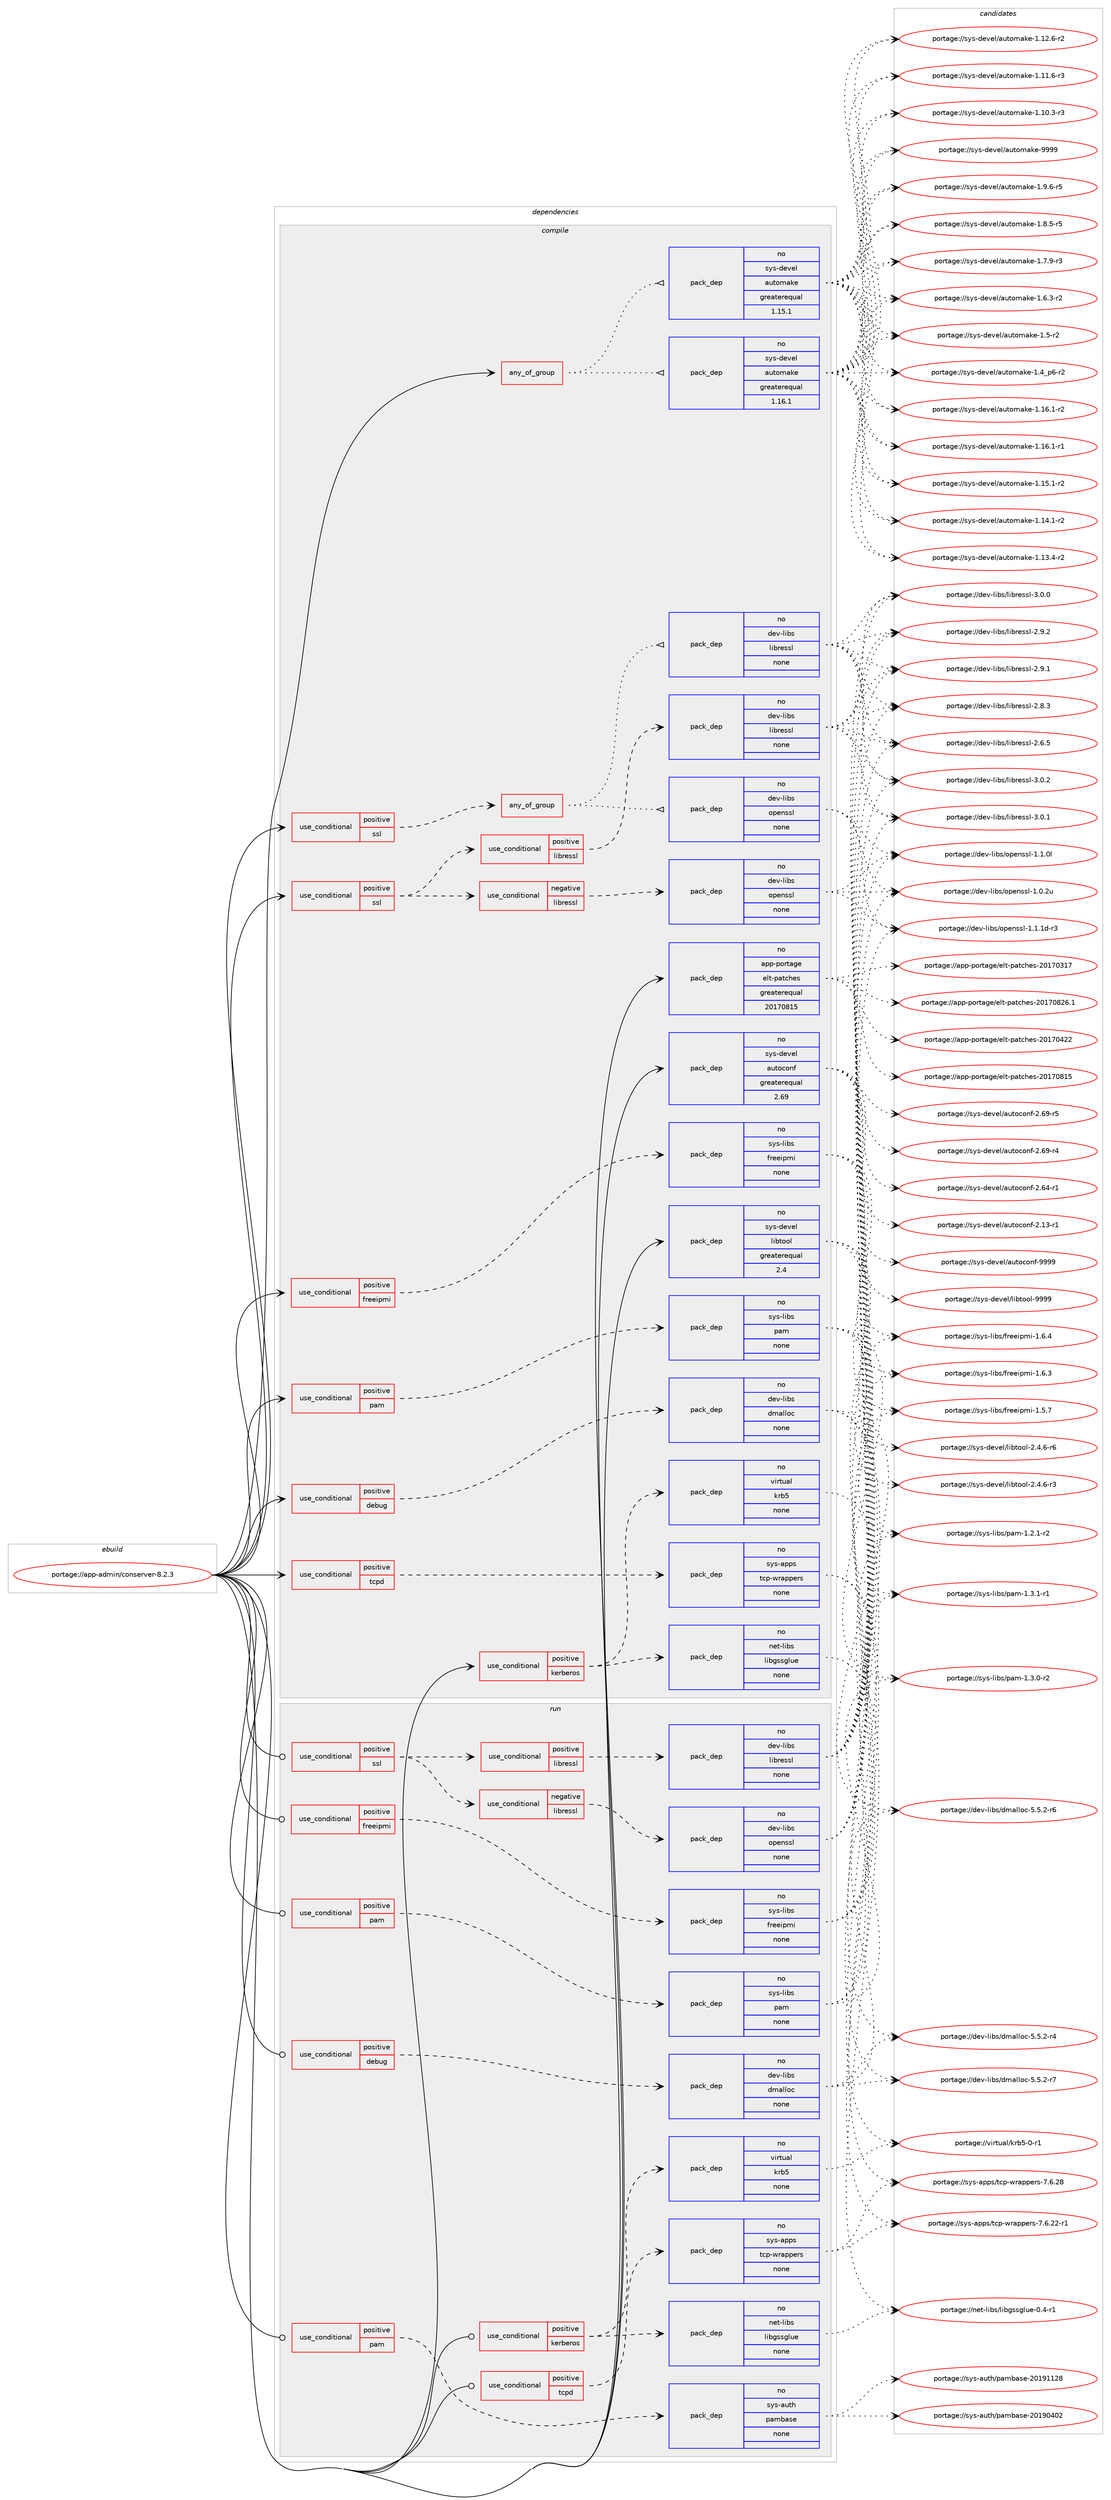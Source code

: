 digraph prolog {

# *************
# Graph options
# *************

newrank=true;
concentrate=true;
compound=true;
graph [rankdir=LR,fontname=Helvetica,fontsize=10,ranksep=1.5];#, ranksep=2.5, nodesep=0.2];
edge  [arrowhead=vee];
node  [fontname=Helvetica,fontsize=10];

# **********
# The ebuild
# **********

subgraph cluster_leftcol {
color=gray;
label=<<i>ebuild</i>>;
id [label="portage://app-admin/conserver-8.2.3", color=red, width=4, href="../app-admin/conserver-8.2.3.svg"];
}

# ****************
# The dependencies
# ****************

subgraph cluster_midcol {
color=gray;
label=<<i>dependencies</i>>;
subgraph cluster_compile {
fillcolor="#eeeeee";
style=filled;
label=<<i>compile</i>>;
subgraph any8467 {
dependency657341 [label=<<TABLE BORDER="0" CELLBORDER="1" CELLSPACING="0" CELLPADDING="4"><TR><TD CELLPADDING="10">any_of_group</TD></TR></TABLE>>, shape=none, color=red];subgraph pack493136 {
dependency657342 [label=<<TABLE BORDER="0" CELLBORDER="1" CELLSPACING="0" CELLPADDING="4" WIDTH="220"><TR><TD ROWSPAN="6" CELLPADDING="30">pack_dep</TD></TR><TR><TD WIDTH="110">no</TD></TR><TR><TD>sys-devel</TD></TR><TR><TD>automake</TD></TR><TR><TD>greaterequal</TD></TR><TR><TD>1.16.1</TD></TR></TABLE>>, shape=none, color=blue];
}
dependency657341:e -> dependency657342:w [weight=20,style="dotted",arrowhead="oinv"];
subgraph pack493137 {
dependency657343 [label=<<TABLE BORDER="0" CELLBORDER="1" CELLSPACING="0" CELLPADDING="4" WIDTH="220"><TR><TD ROWSPAN="6" CELLPADDING="30">pack_dep</TD></TR><TR><TD WIDTH="110">no</TD></TR><TR><TD>sys-devel</TD></TR><TR><TD>automake</TD></TR><TR><TD>greaterequal</TD></TR><TR><TD>1.15.1</TD></TR></TABLE>>, shape=none, color=blue];
}
dependency657341:e -> dependency657343:w [weight=20,style="dotted",arrowhead="oinv"];
}
id:e -> dependency657341:w [weight=20,style="solid",arrowhead="vee"];
subgraph cond155442 {
dependency657344 [label=<<TABLE BORDER="0" CELLBORDER="1" CELLSPACING="0" CELLPADDING="4"><TR><TD ROWSPAN="3" CELLPADDING="10">use_conditional</TD></TR><TR><TD>positive</TD></TR><TR><TD>debug</TD></TR></TABLE>>, shape=none, color=red];
subgraph pack493138 {
dependency657345 [label=<<TABLE BORDER="0" CELLBORDER="1" CELLSPACING="0" CELLPADDING="4" WIDTH="220"><TR><TD ROWSPAN="6" CELLPADDING="30">pack_dep</TD></TR><TR><TD WIDTH="110">no</TD></TR><TR><TD>dev-libs</TD></TR><TR><TD>dmalloc</TD></TR><TR><TD>none</TD></TR><TR><TD></TD></TR></TABLE>>, shape=none, color=blue];
}
dependency657344:e -> dependency657345:w [weight=20,style="dashed",arrowhead="vee"];
}
id:e -> dependency657344:w [weight=20,style="solid",arrowhead="vee"];
subgraph cond155443 {
dependency657346 [label=<<TABLE BORDER="0" CELLBORDER="1" CELLSPACING="0" CELLPADDING="4"><TR><TD ROWSPAN="3" CELLPADDING="10">use_conditional</TD></TR><TR><TD>positive</TD></TR><TR><TD>freeipmi</TD></TR></TABLE>>, shape=none, color=red];
subgraph pack493139 {
dependency657347 [label=<<TABLE BORDER="0" CELLBORDER="1" CELLSPACING="0" CELLPADDING="4" WIDTH="220"><TR><TD ROWSPAN="6" CELLPADDING="30">pack_dep</TD></TR><TR><TD WIDTH="110">no</TD></TR><TR><TD>sys-libs</TD></TR><TR><TD>freeipmi</TD></TR><TR><TD>none</TD></TR><TR><TD></TD></TR></TABLE>>, shape=none, color=blue];
}
dependency657346:e -> dependency657347:w [weight=20,style="dashed",arrowhead="vee"];
}
id:e -> dependency657346:w [weight=20,style="solid",arrowhead="vee"];
subgraph cond155444 {
dependency657348 [label=<<TABLE BORDER="0" CELLBORDER="1" CELLSPACING="0" CELLPADDING="4"><TR><TD ROWSPAN="3" CELLPADDING="10">use_conditional</TD></TR><TR><TD>positive</TD></TR><TR><TD>kerberos</TD></TR></TABLE>>, shape=none, color=red];
subgraph pack493140 {
dependency657349 [label=<<TABLE BORDER="0" CELLBORDER="1" CELLSPACING="0" CELLPADDING="4" WIDTH="220"><TR><TD ROWSPAN="6" CELLPADDING="30">pack_dep</TD></TR><TR><TD WIDTH="110">no</TD></TR><TR><TD>virtual</TD></TR><TR><TD>krb5</TD></TR><TR><TD>none</TD></TR><TR><TD></TD></TR></TABLE>>, shape=none, color=blue];
}
dependency657348:e -> dependency657349:w [weight=20,style="dashed",arrowhead="vee"];
subgraph pack493141 {
dependency657350 [label=<<TABLE BORDER="0" CELLBORDER="1" CELLSPACING="0" CELLPADDING="4" WIDTH="220"><TR><TD ROWSPAN="6" CELLPADDING="30">pack_dep</TD></TR><TR><TD WIDTH="110">no</TD></TR><TR><TD>net-libs</TD></TR><TR><TD>libgssglue</TD></TR><TR><TD>none</TD></TR><TR><TD></TD></TR></TABLE>>, shape=none, color=blue];
}
dependency657348:e -> dependency657350:w [weight=20,style="dashed",arrowhead="vee"];
}
id:e -> dependency657348:w [weight=20,style="solid",arrowhead="vee"];
subgraph cond155445 {
dependency657351 [label=<<TABLE BORDER="0" CELLBORDER="1" CELLSPACING="0" CELLPADDING="4"><TR><TD ROWSPAN="3" CELLPADDING="10">use_conditional</TD></TR><TR><TD>positive</TD></TR><TR><TD>pam</TD></TR></TABLE>>, shape=none, color=red];
subgraph pack493142 {
dependency657352 [label=<<TABLE BORDER="0" CELLBORDER="1" CELLSPACING="0" CELLPADDING="4" WIDTH="220"><TR><TD ROWSPAN="6" CELLPADDING="30">pack_dep</TD></TR><TR><TD WIDTH="110">no</TD></TR><TR><TD>sys-libs</TD></TR><TR><TD>pam</TD></TR><TR><TD>none</TD></TR><TR><TD></TD></TR></TABLE>>, shape=none, color=blue];
}
dependency657351:e -> dependency657352:w [weight=20,style="dashed",arrowhead="vee"];
}
id:e -> dependency657351:w [weight=20,style="solid",arrowhead="vee"];
subgraph cond155446 {
dependency657353 [label=<<TABLE BORDER="0" CELLBORDER="1" CELLSPACING="0" CELLPADDING="4"><TR><TD ROWSPAN="3" CELLPADDING="10">use_conditional</TD></TR><TR><TD>positive</TD></TR><TR><TD>ssl</TD></TR></TABLE>>, shape=none, color=red];
subgraph any8468 {
dependency657354 [label=<<TABLE BORDER="0" CELLBORDER="1" CELLSPACING="0" CELLPADDING="4"><TR><TD CELLPADDING="10">any_of_group</TD></TR></TABLE>>, shape=none, color=red];subgraph pack493143 {
dependency657355 [label=<<TABLE BORDER="0" CELLBORDER="1" CELLSPACING="0" CELLPADDING="4" WIDTH="220"><TR><TD ROWSPAN="6" CELLPADDING="30">pack_dep</TD></TR><TR><TD WIDTH="110">no</TD></TR><TR><TD>dev-libs</TD></TR><TR><TD>openssl</TD></TR><TR><TD>none</TD></TR><TR><TD></TD></TR></TABLE>>, shape=none, color=blue];
}
dependency657354:e -> dependency657355:w [weight=20,style="dotted",arrowhead="oinv"];
subgraph pack493144 {
dependency657356 [label=<<TABLE BORDER="0" CELLBORDER="1" CELLSPACING="0" CELLPADDING="4" WIDTH="220"><TR><TD ROWSPAN="6" CELLPADDING="30">pack_dep</TD></TR><TR><TD WIDTH="110">no</TD></TR><TR><TD>dev-libs</TD></TR><TR><TD>libressl</TD></TR><TR><TD>none</TD></TR><TR><TD></TD></TR></TABLE>>, shape=none, color=blue];
}
dependency657354:e -> dependency657356:w [weight=20,style="dotted",arrowhead="oinv"];
}
dependency657353:e -> dependency657354:w [weight=20,style="dashed",arrowhead="vee"];
}
id:e -> dependency657353:w [weight=20,style="solid",arrowhead="vee"];
subgraph cond155447 {
dependency657357 [label=<<TABLE BORDER="0" CELLBORDER="1" CELLSPACING="0" CELLPADDING="4"><TR><TD ROWSPAN="3" CELLPADDING="10">use_conditional</TD></TR><TR><TD>positive</TD></TR><TR><TD>ssl</TD></TR></TABLE>>, shape=none, color=red];
subgraph cond155448 {
dependency657358 [label=<<TABLE BORDER="0" CELLBORDER="1" CELLSPACING="0" CELLPADDING="4"><TR><TD ROWSPAN="3" CELLPADDING="10">use_conditional</TD></TR><TR><TD>negative</TD></TR><TR><TD>libressl</TD></TR></TABLE>>, shape=none, color=red];
subgraph pack493145 {
dependency657359 [label=<<TABLE BORDER="0" CELLBORDER="1" CELLSPACING="0" CELLPADDING="4" WIDTH="220"><TR><TD ROWSPAN="6" CELLPADDING="30">pack_dep</TD></TR><TR><TD WIDTH="110">no</TD></TR><TR><TD>dev-libs</TD></TR><TR><TD>openssl</TD></TR><TR><TD>none</TD></TR><TR><TD></TD></TR></TABLE>>, shape=none, color=blue];
}
dependency657358:e -> dependency657359:w [weight=20,style="dashed",arrowhead="vee"];
}
dependency657357:e -> dependency657358:w [weight=20,style="dashed",arrowhead="vee"];
subgraph cond155449 {
dependency657360 [label=<<TABLE BORDER="0" CELLBORDER="1" CELLSPACING="0" CELLPADDING="4"><TR><TD ROWSPAN="3" CELLPADDING="10">use_conditional</TD></TR><TR><TD>positive</TD></TR><TR><TD>libressl</TD></TR></TABLE>>, shape=none, color=red];
subgraph pack493146 {
dependency657361 [label=<<TABLE BORDER="0" CELLBORDER="1" CELLSPACING="0" CELLPADDING="4" WIDTH="220"><TR><TD ROWSPAN="6" CELLPADDING="30">pack_dep</TD></TR><TR><TD WIDTH="110">no</TD></TR><TR><TD>dev-libs</TD></TR><TR><TD>libressl</TD></TR><TR><TD>none</TD></TR><TR><TD></TD></TR></TABLE>>, shape=none, color=blue];
}
dependency657360:e -> dependency657361:w [weight=20,style="dashed",arrowhead="vee"];
}
dependency657357:e -> dependency657360:w [weight=20,style="dashed",arrowhead="vee"];
}
id:e -> dependency657357:w [weight=20,style="solid",arrowhead="vee"];
subgraph cond155450 {
dependency657362 [label=<<TABLE BORDER="0" CELLBORDER="1" CELLSPACING="0" CELLPADDING="4"><TR><TD ROWSPAN="3" CELLPADDING="10">use_conditional</TD></TR><TR><TD>positive</TD></TR><TR><TD>tcpd</TD></TR></TABLE>>, shape=none, color=red];
subgraph pack493147 {
dependency657363 [label=<<TABLE BORDER="0" CELLBORDER="1" CELLSPACING="0" CELLPADDING="4" WIDTH="220"><TR><TD ROWSPAN="6" CELLPADDING="30">pack_dep</TD></TR><TR><TD WIDTH="110">no</TD></TR><TR><TD>sys-apps</TD></TR><TR><TD>tcp-wrappers</TD></TR><TR><TD>none</TD></TR><TR><TD></TD></TR></TABLE>>, shape=none, color=blue];
}
dependency657362:e -> dependency657363:w [weight=20,style="dashed",arrowhead="vee"];
}
id:e -> dependency657362:w [weight=20,style="solid",arrowhead="vee"];
subgraph pack493148 {
dependency657364 [label=<<TABLE BORDER="0" CELLBORDER="1" CELLSPACING="0" CELLPADDING="4" WIDTH="220"><TR><TD ROWSPAN="6" CELLPADDING="30">pack_dep</TD></TR><TR><TD WIDTH="110">no</TD></TR><TR><TD>app-portage</TD></TR><TR><TD>elt-patches</TD></TR><TR><TD>greaterequal</TD></TR><TR><TD>20170815</TD></TR></TABLE>>, shape=none, color=blue];
}
id:e -> dependency657364:w [weight=20,style="solid",arrowhead="vee"];
subgraph pack493149 {
dependency657365 [label=<<TABLE BORDER="0" CELLBORDER="1" CELLSPACING="0" CELLPADDING="4" WIDTH="220"><TR><TD ROWSPAN="6" CELLPADDING="30">pack_dep</TD></TR><TR><TD WIDTH="110">no</TD></TR><TR><TD>sys-devel</TD></TR><TR><TD>autoconf</TD></TR><TR><TD>greaterequal</TD></TR><TR><TD>2.69</TD></TR></TABLE>>, shape=none, color=blue];
}
id:e -> dependency657365:w [weight=20,style="solid",arrowhead="vee"];
subgraph pack493150 {
dependency657366 [label=<<TABLE BORDER="0" CELLBORDER="1" CELLSPACING="0" CELLPADDING="4" WIDTH="220"><TR><TD ROWSPAN="6" CELLPADDING="30">pack_dep</TD></TR><TR><TD WIDTH="110">no</TD></TR><TR><TD>sys-devel</TD></TR><TR><TD>libtool</TD></TR><TR><TD>greaterequal</TD></TR><TR><TD>2.4</TD></TR></TABLE>>, shape=none, color=blue];
}
id:e -> dependency657366:w [weight=20,style="solid",arrowhead="vee"];
}
subgraph cluster_compileandrun {
fillcolor="#eeeeee";
style=filled;
label=<<i>compile and run</i>>;
}
subgraph cluster_run {
fillcolor="#eeeeee";
style=filled;
label=<<i>run</i>>;
subgraph cond155451 {
dependency657367 [label=<<TABLE BORDER="0" CELLBORDER="1" CELLSPACING="0" CELLPADDING="4"><TR><TD ROWSPAN="3" CELLPADDING="10">use_conditional</TD></TR><TR><TD>positive</TD></TR><TR><TD>debug</TD></TR></TABLE>>, shape=none, color=red];
subgraph pack493151 {
dependency657368 [label=<<TABLE BORDER="0" CELLBORDER="1" CELLSPACING="0" CELLPADDING="4" WIDTH="220"><TR><TD ROWSPAN="6" CELLPADDING="30">pack_dep</TD></TR><TR><TD WIDTH="110">no</TD></TR><TR><TD>dev-libs</TD></TR><TR><TD>dmalloc</TD></TR><TR><TD>none</TD></TR><TR><TD></TD></TR></TABLE>>, shape=none, color=blue];
}
dependency657367:e -> dependency657368:w [weight=20,style="dashed",arrowhead="vee"];
}
id:e -> dependency657367:w [weight=20,style="solid",arrowhead="odot"];
subgraph cond155452 {
dependency657369 [label=<<TABLE BORDER="0" CELLBORDER="1" CELLSPACING="0" CELLPADDING="4"><TR><TD ROWSPAN="3" CELLPADDING="10">use_conditional</TD></TR><TR><TD>positive</TD></TR><TR><TD>freeipmi</TD></TR></TABLE>>, shape=none, color=red];
subgraph pack493152 {
dependency657370 [label=<<TABLE BORDER="0" CELLBORDER="1" CELLSPACING="0" CELLPADDING="4" WIDTH="220"><TR><TD ROWSPAN="6" CELLPADDING="30">pack_dep</TD></TR><TR><TD WIDTH="110">no</TD></TR><TR><TD>sys-libs</TD></TR><TR><TD>freeipmi</TD></TR><TR><TD>none</TD></TR><TR><TD></TD></TR></TABLE>>, shape=none, color=blue];
}
dependency657369:e -> dependency657370:w [weight=20,style="dashed",arrowhead="vee"];
}
id:e -> dependency657369:w [weight=20,style="solid",arrowhead="odot"];
subgraph cond155453 {
dependency657371 [label=<<TABLE BORDER="0" CELLBORDER="1" CELLSPACING="0" CELLPADDING="4"><TR><TD ROWSPAN="3" CELLPADDING="10">use_conditional</TD></TR><TR><TD>positive</TD></TR><TR><TD>kerberos</TD></TR></TABLE>>, shape=none, color=red];
subgraph pack493153 {
dependency657372 [label=<<TABLE BORDER="0" CELLBORDER="1" CELLSPACING="0" CELLPADDING="4" WIDTH="220"><TR><TD ROWSPAN="6" CELLPADDING="30">pack_dep</TD></TR><TR><TD WIDTH="110">no</TD></TR><TR><TD>virtual</TD></TR><TR><TD>krb5</TD></TR><TR><TD>none</TD></TR><TR><TD></TD></TR></TABLE>>, shape=none, color=blue];
}
dependency657371:e -> dependency657372:w [weight=20,style="dashed",arrowhead="vee"];
subgraph pack493154 {
dependency657373 [label=<<TABLE BORDER="0" CELLBORDER="1" CELLSPACING="0" CELLPADDING="4" WIDTH="220"><TR><TD ROWSPAN="6" CELLPADDING="30">pack_dep</TD></TR><TR><TD WIDTH="110">no</TD></TR><TR><TD>net-libs</TD></TR><TR><TD>libgssglue</TD></TR><TR><TD>none</TD></TR><TR><TD></TD></TR></TABLE>>, shape=none, color=blue];
}
dependency657371:e -> dependency657373:w [weight=20,style="dashed",arrowhead="vee"];
}
id:e -> dependency657371:w [weight=20,style="solid",arrowhead="odot"];
subgraph cond155454 {
dependency657374 [label=<<TABLE BORDER="0" CELLBORDER="1" CELLSPACING="0" CELLPADDING="4"><TR><TD ROWSPAN="3" CELLPADDING="10">use_conditional</TD></TR><TR><TD>positive</TD></TR><TR><TD>pam</TD></TR></TABLE>>, shape=none, color=red];
subgraph pack493155 {
dependency657375 [label=<<TABLE BORDER="0" CELLBORDER="1" CELLSPACING="0" CELLPADDING="4" WIDTH="220"><TR><TD ROWSPAN="6" CELLPADDING="30">pack_dep</TD></TR><TR><TD WIDTH="110">no</TD></TR><TR><TD>sys-auth</TD></TR><TR><TD>pambase</TD></TR><TR><TD>none</TD></TR><TR><TD></TD></TR></TABLE>>, shape=none, color=blue];
}
dependency657374:e -> dependency657375:w [weight=20,style="dashed",arrowhead="vee"];
}
id:e -> dependency657374:w [weight=20,style="solid",arrowhead="odot"];
subgraph cond155455 {
dependency657376 [label=<<TABLE BORDER="0" CELLBORDER="1" CELLSPACING="0" CELLPADDING="4"><TR><TD ROWSPAN="3" CELLPADDING="10">use_conditional</TD></TR><TR><TD>positive</TD></TR><TR><TD>pam</TD></TR></TABLE>>, shape=none, color=red];
subgraph pack493156 {
dependency657377 [label=<<TABLE BORDER="0" CELLBORDER="1" CELLSPACING="0" CELLPADDING="4" WIDTH="220"><TR><TD ROWSPAN="6" CELLPADDING="30">pack_dep</TD></TR><TR><TD WIDTH="110">no</TD></TR><TR><TD>sys-libs</TD></TR><TR><TD>pam</TD></TR><TR><TD>none</TD></TR><TR><TD></TD></TR></TABLE>>, shape=none, color=blue];
}
dependency657376:e -> dependency657377:w [weight=20,style="dashed",arrowhead="vee"];
}
id:e -> dependency657376:w [weight=20,style="solid",arrowhead="odot"];
subgraph cond155456 {
dependency657378 [label=<<TABLE BORDER="0" CELLBORDER="1" CELLSPACING="0" CELLPADDING="4"><TR><TD ROWSPAN="3" CELLPADDING="10">use_conditional</TD></TR><TR><TD>positive</TD></TR><TR><TD>ssl</TD></TR></TABLE>>, shape=none, color=red];
subgraph cond155457 {
dependency657379 [label=<<TABLE BORDER="0" CELLBORDER="1" CELLSPACING="0" CELLPADDING="4"><TR><TD ROWSPAN="3" CELLPADDING="10">use_conditional</TD></TR><TR><TD>negative</TD></TR><TR><TD>libressl</TD></TR></TABLE>>, shape=none, color=red];
subgraph pack493157 {
dependency657380 [label=<<TABLE BORDER="0" CELLBORDER="1" CELLSPACING="0" CELLPADDING="4" WIDTH="220"><TR><TD ROWSPAN="6" CELLPADDING="30">pack_dep</TD></TR><TR><TD WIDTH="110">no</TD></TR><TR><TD>dev-libs</TD></TR><TR><TD>openssl</TD></TR><TR><TD>none</TD></TR><TR><TD></TD></TR></TABLE>>, shape=none, color=blue];
}
dependency657379:e -> dependency657380:w [weight=20,style="dashed",arrowhead="vee"];
}
dependency657378:e -> dependency657379:w [weight=20,style="dashed",arrowhead="vee"];
subgraph cond155458 {
dependency657381 [label=<<TABLE BORDER="0" CELLBORDER="1" CELLSPACING="0" CELLPADDING="4"><TR><TD ROWSPAN="3" CELLPADDING="10">use_conditional</TD></TR><TR><TD>positive</TD></TR><TR><TD>libressl</TD></TR></TABLE>>, shape=none, color=red];
subgraph pack493158 {
dependency657382 [label=<<TABLE BORDER="0" CELLBORDER="1" CELLSPACING="0" CELLPADDING="4" WIDTH="220"><TR><TD ROWSPAN="6" CELLPADDING="30">pack_dep</TD></TR><TR><TD WIDTH="110">no</TD></TR><TR><TD>dev-libs</TD></TR><TR><TD>libressl</TD></TR><TR><TD>none</TD></TR><TR><TD></TD></TR></TABLE>>, shape=none, color=blue];
}
dependency657381:e -> dependency657382:w [weight=20,style="dashed",arrowhead="vee"];
}
dependency657378:e -> dependency657381:w [weight=20,style="dashed",arrowhead="vee"];
}
id:e -> dependency657378:w [weight=20,style="solid",arrowhead="odot"];
subgraph cond155459 {
dependency657383 [label=<<TABLE BORDER="0" CELLBORDER="1" CELLSPACING="0" CELLPADDING="4"><TR><TD ROWSPAN="3" CELLPADDING="10">use_conditional</TD></TR><TR><TD>positive</TD></TR><TR><TD>tcpd</TD></TR></TABLE>>, shape=none, color=red];
subgraph pack493159 {
dependency657384 [label=<<TABLE BORDER="0" CELLBORDER="1" CELLSPACING="0" CELLPADDING="4" WIDTH="220"><TR><TD ROWSPAN="6" CELLPADDING="30">pack_dep</TD></TR><TR><TD WIDTH="110">no</TD></TR><TR><TD>sys-apps</TD></TR><TR><TD>tcp-wrappers</TD></TR><TR><TD>none</TD></TR><TR><TD></TD></TR></TABLE>>, shape=none, color=blue];
}
dependency657383:e -> dependency657384:w [weight=20,style="dashed",arrowhead="vee"];
}
id:e -> dependency657383:w [weight=20,style="solid",arrowhead="odot"];
}
}

# **************
# The candidates
# **************

subgraph cluster_choices {
rank=same;
color=gray;
label=<<i>candidates</i>>;

subgraph choice493136 {
color=black;
nodesep=1;
choice115121115451001011181011084797117116111109971071014557575757 [label="portage://sys-devel/automake-9999", color=red, width=4,href="../sys-devel/automake-9999.svg"];
choice115121115451001011181011084797117116111109971071014549465746544511453 [label="portage://sys-devel/automake-1.9.6-r5", color=red, width=4,href="../sys-devel/automake-1.9.6-r5.svg"];
choice115121115451001011181011084797117116111109971071014549465646534511453 [label="portage://sys-devel/automake-1.8.5-r5", color=red, width=4,href="../sys-devel/automake-1.8.5-r5.svg"];
choice115121115451001011181011084797117116111109971071014549465546574511451 [label="portage://sys-devel/automake-1.7.9-r3", color=red, width=4,href="../sys-devel/automake-1.7.9-r3.svg"];
choice115121115451001011181011084797117116111109971071014549465446514511450 [label="portage://sys-devel/automake-1.6.3-r2", color=red, width=4,href="../sys-devel/automake-1.6.3-r2.svg"];
choice11512111545100101118101108479711711611110997107101454946534511450 [label="portage://sys-devel/automake-1.5-r2", color=red, width=4,href="../sys-devel/automake-1.5-r2.svg"];
choice115121115451001011181011084797117116111109971071014549465295112544511450 [label="portage://sys-devel/automake-1.4_p6-r2", color=red, width=4,href="../sys-devel/automake-1.4_p6-r2.svg"];
choice11512111545100101118101108479711711611110997107101454946495446494511450 [label="portage://sys-devel/automake-1.16.1-r2", color=red, width=4,href="../sys-devel/automake-1.16.1-r2.svg"];
choice11512111545100101118101108479711711611110997107101454946495446494511449 [label="portage://sys-devel/automake-1.16.1-r1", color=red, width=4,href="../sys-devel/automake-1.16.1-r1.svg"];
choice11512111545100101118101108479711711611110997107101454946495346494511450 [label="portage://sys-devel/automake-1.15.1-r2", color=red, width=4,href="../sys-devel/automake-1.15.1-r2.svg"];
choice11512111545100101118101108479711711611110997107101454946495246494511450 [label="portage://sys-devel/automake-1.14.1-r2", color=red, width=4,href="../sys-devel/automake-1.14.1-r2.svg"];
choice11512111545100101118101108479711711611110997107101454946495146524511450 [label="portage://sys-devel/automake-1.13.4-r2", color=red, width=4,href="../sys-devel/automake-1.13.4-r2.svg"];
choice11512111545100101118101108479711711611110997107101454946495046544511450 [label="portage://sys-devel/automake-1.12.6-r2", color=red, width=4,href="../sys-devel/automake-1.12.6-r2.svg"];
choice11512111545100101118101108479711711611110997107101454946494946544511451 [label="portage://sys-devel/automake-1.11.6-r3", color=red, width=4,href="../sys-devel/automake-1.11.6-r3.svg"];
choice11512111545100101118101108479711711611110997107101454946494846514511451 [label="portage://sys-devel/automake-1.10.3-r3", color=red, width=4,href="../sys-devel/automake-1.10.3-r3.svg"];
dependency657342:e -> choice115121115451001011181011084797117116111109971071014557575757:w [style=dotted,weight="100"];
dependency657342:e -> choice115121115451001011181011084797117116111109971071014549465746544511453:w [style=dotted,weight="100"];
dependency657342:e -> choice115121115451001011181011084797117116111109971071014549465646534511453:w [style=dotted,weight="100"];
dependency657342:e -> choice115121115451001011181011084797117116111109971071014549465546574511451:w [style=dotted,weight="100"];
dependency657342:e -> choice115121115451001011181011084797117116111109971071014549465446514511450:w [style=dotted,weight="100"];
dependency657342:e -> choice11512111545100101118101108479711711611110997107101454946534511450:w [style=dotted,weight="100"];
dependency657342:e -> choice115121115451001011181011084797117116111109971071014549465295112544511450:w [style=dotted,weight="100"];
dependency657342:e -> choice11512111545100101118101108479711711611110997107101454946495446494511450:w [style=dotted,weight="100"];
dependency657342:e -> choice11512111545100101118101108479711711611110997107101454946495446494511449:w [style=dotted,weight="100"];
dependency657342:e -> choice11512111545100101118101108479711711611110997107101454946495346494511450:w [style=dotted,weight="100"];
dependency657342:e -> choice11512111545100101118101108479711711611110997107101454946495246494511450:w [style=dotted,weight="100"];
dependency657342:e -> choice11512111545100101118101108479711711611110997107101454946495146524511450:w [style=dotted,weight="100"];
dependency657342:e -> choice11512111545100101118101108479711711611110997107101454946495046544511450:w [style=dotted,weight="100"];
dependency657342:e -> choice11512111545100101118101108479711711611110997107101454946494946544511451:w [style=dotted,weight="100"];
dependency657342:e -> choice11512111545100101118101108479711711611110997107101454946494846514511451:w [style=dotted,weight="100"];
}
subgraph choice493137 {
color=black;
nodesep=1;
choice115121115451001011181011084797117116111109971071014557575757 [label="portage://sys-devel/automake-9999", color=red, width=4,href="../sys-devel/automake-9999.svg"];
choice115121115451001011181011084797117116111109971071014549465746544511453 [label="portage://sys-devel/automake-1.9.6-r5", color=red, width=4,href="../sys-devel/automake-1.9.6-r5.svg"];
choice115121115451001011181011084797117116111109971071014549465646534511453 [label="portage://sys-devel/automake-1.8.5-r5", color=red, width=4,href="../sys-devel/automake-1.8.5-r5.svg"];
choice115121115451001011181011084797117116111109971071014549465546574511451 [label="portage://sys-devel/automake-1.7.9-r3", color=red, width=4,href="../sys-devel/automake-1.7.9-r3.svg"];
choice115121115451001011181011084797117116111109971071014549465446514511450 [label="portage://sys-devel/automake-1.6.3-r2", color=red, width=4,href="../sys-devel/automake-1.6.3-r2.svg"];
choice11512111545100101118101108479711711611110997107101454946534511450 [label="portage://sys-devel/automake-1.5-r2", color=red, width=4,href="../sys-devel/automake-1.5-r2.svg"];
choice115121115451001011181011084797117116111109971071014549465295112544511450 [label="portage://sys-devel/automake-1.4_p6-r2", color=red, width=4,href="../sys-devel/automake-1.4_p6-r2.svg"];
choice11512111545100101118101108479711711611110997107101454946495446494511450 [label="portage://sys-devel/automake-1.16.1-r2", color=red, width=4,href="../sys-devel/automake-1.16.1-r2.svg"];
choice11512111545100101118101108479711711611110997107101454946495446494511449 [label="portage://sys-devel/automake-1.16.1-r1", color=red, width=4,href="../sys-devel/automake-1.16.1-r1.svg"];
choice11512111545100101118101108479711711611110997107101454946495346494511450 [label="portage://sys-devel/automake-1.15.1-r2", color=red, width=4,href="../sys-devel/automake-1.15.1-r2.svg"];
choice11512111545100101118101108479711711611110997107101454946495246494511450 [label="portage://sys-devel/automake-1.14.1-r2", color=red, width=4,href="../sys-devel/automake-1.14.1-r2.svg"];
choice11512111545100101118101108479711711611110997107101454946495146524511450 [label="portage://sys-devel/automake-1.13.4-r2", color=red, width=4,href="../sys-devel/automake-1.13.4-r2.svg"];
choice11512111545100101118101108479711711611110997107101454946495046544511450 [label="portage://sys-devel/automake-1.12.6-r2", color=red, width=4,href="../sys-devel/automake-1.12.6-r2.svg"];
choice11512111545100101118101108479711711611110997107101454946494946544511451 [label="portage://sys-devel/automake-1.11.6-r3", color=red, width=4,href="../sys-devel/automake-1.11.6-r3.svg"];
choice11512111545100101118101108479711711611110997107101454946494846514511451 [label="portage://sys-devel/automake-1.10.3-r3", color=red, width=4,href="../sys-devel/automake-1.10.3-r3.svg"];
dependency657343:e -> choice115121115451001011181011084797117116111109971071014557575757:w [style=dotted,weight="100"];
dependency657343:e -> choice115121115451001011181011084797117116111109971071014549465746544511453:w [style=dotted,weight="100"];
dependency657343:e -> choice115121115451001011181011084797117116111109971071014549465646534511453:w [style=dotted,weight="100"];
dependency657343:e -> choice115121115451001011181011084797117116111109971071014549465546574511451:w [style=dotted,weight="100"];
dependency657343:e -> choice115121115451001011181011084797117116111109971071014549465446514511450:w [style=dotted,weight="100"];
dependency657343:e -> choice11512111545100101118101108479711711611110997107101454946534511450:w [style=dotted,weight="100"];
dependency657343:e -> choice115121115451001011181011084797117116111109971071014549465295112544511450:w [style=dotted,weight="100"];
dependency657343:e -> choice11512111545100101118101108479711711611110997107101454946495446494511450:w [style=dotted,weight="100"];
dependency657343:e -> choice11512111545100101118101108479711711611110997107101454946495446494511449:w [style=dotted,weight="100"];
dependency657343:e -> choice11512111545100101118101108479711711611110997107101454946495346494511450:w [style=dotted,weight="100"];
dependency657343:e -> choice11512111545100101118101108479711711611110997107101454946495246494511450:w [style=dotted,weight="100"];
dependency657343:e -> choice11512111545100101118101108479711711611110997107101454946495146524511450:w [style=dotted,weight="100"];
dependency657343:e -> choice11512111545100101118101108479711711611110997107101454946495046544511450:w [style=dotted,weight="100"];
dependency657343:e -> choice11512111545100101118101108479711711611110997107101454946494946544511451:w [style=dotted,weight="100"];
dependency657343:e -> choice11512111545100101118101108479711711611110997107101454946494846514511451:w [style=dotted,weight="100"];
}
subgraph choice493138 {
color=black;
nodesep=1;
choice10010111845108105981154710010997108108111994553465346504511455 [label="portage://dev-libs/dmalloc-5.5.2-r7", color=red, width=4,href="../dev-libs/dmalloc-5.5.2-r7.svg"];
choice10010111845108105981154710010997108108111994553465346504511454 [label="portage://dev-libs/dmalloc-5.5.2-r6", color=red, width=4,href="../dev-libs/dmalloc-5.5.2-r6.svg"];
choice10010111845108105981154710010997108108111994553465346504511452 [label="portage://dev-libs/dmalloc-5.5.2-r4", color=red, width=4,href="../dev-libs/dmalloc-5.5.2-r4.svg"];
dependency657345:e -> choice10010111845108105981154710010997108108111994553465346504511455:w [style=dotted,weight="100"];
dependency657345:e -> choice10010111845108105981154710010997108108111994553465346504511454:w [style=dotted,weight="100"];
dependency657345:e -> choice10010111845108105981154710010997108108111994553465346504511452:w [style=dotted,weight="100"];
}
subgraph choice493139 {
color=black;
nodesep=1;
choice115121115451081059811547102114101101105112109105454946544652 [label="portage://sys-libs/freeipmi-1.6.4", color=red, width=4,href="../sys-libs/freeipmi-1.6.4.svg"];
choice115121115451081059811547102114101101105112109105454946544651 [label="portage://sys-libs/freeipmi-1.6.3", color=red, width=4,href="../sys-libs/freeipmi-1.6.3.svg"];
choice115121115451081059811547102114101101105112109105454946534655 [label="portage://sys-libs/freeipmi-1.5.7", color=red, width=4,href="../sys-libs/freeipmi-1.5.7.svg"];
dependency657347:e -> choice115121115451081059811547102114101101105112109105454946544652:w [style=dotted,weight="100"];
dependency657347:e -> choice115121115451081059811547102114101101105112109105454946544651:w [style=dotted,weight="100"];
dependency657347:e -> choice115121115451081059811547102114101101105112109105454946534655:w [style=dotted,weight="100"];
}
subgraph choice493140 {
color=black;
nodesep=1;
choice1181051141161179710847107114985345484511449 [label="portage://virtual/krb5-0-r1", color=red, width=4,href="../virtual/krb5-0-r1.svg"];
dependency657349:e -> choice1181051141161179710847107114985345484511449:w [style=dotted,weight="100"];
}
subgraph choice493141 {
color=black;
nodesep=1;
choice11010111645108105981154710810598103115115103108117101454846524511449 [label="portage://net-libs/libgssglue-0.4-r1", color=red, width=4,href="../net-libs/libgssglue-0.4-r1.svg"];
dependency657350:e -> choice11010111645108105981154710810598103115115103108117101454846524511449:w [style=dotted,weight="100"];
}
subgraph choice493142 {
color=black;
nodesep=1;
choice115121115451081059811547112971094549465146494511449 [label="portage://sys-libs/pam-1.3.1-r1", color=red, width=4,href="../sys-libs/pam-1.3.1-r1.svg"];
choice115121115451081059811547112971094549465146484511450 [label="portage://sys-libs/pam-1.3.0-r2", color=red, width=4,href="../sys-libs/pam-1.3.0-r2.svg"];
choice115121115451081059811547112971094549465046494511450 [label="portage://sys-libs/pam-1.2.1-r2", color=red, width=4,href="../sys-libs/pam-1.2.1-r2.svg"];
dependency657352:e -> choice115121115451081059811547112971094549465146494511449:w [style=dotted,weight="100"];
dependency657352:e -> choice115121115451081059811547112971094549465146484511450:w [style=dotted,weight="100"];
dependency657352:e -> choice115121115451081059811547112971094549465046494511450:w [style=dotted,weight="100"];
}
subgraph choice493143 {
color=black;
nodesep=1;
choice1001011184510810598115471111121011101151151084549464946491004511451 [label="portage://dev-libs/openssl-1.1.1d-r3", color=red, width=4,href="../dev-libs/openssl-1.1.1d-r3.svg"];
choice100101118451081059811547111112101110115115108454946494648108 [label="portage://dev-libs/openssl-1.1.0l", color=red, width=4,href="../dev-libs/openssl-1.1.0l.svg"];
choice100101118451081059811547111112101110115115108454946484650117 [label="portage://dev-libs/openssl-1.0.2u", color=red, width=4,href="../dev-libs/openssl-1.0.2u.svg"];
dependency657355:e -> choice1001011184510810598115471111121011101151151084549464946491004511451:w [style=dotted,weight="100"];
dependency657355:e -> choice100101118451081059811547111112101110115115108454946494648108:w [style=dotted,weight="100"];
dependency657355:e -> choice100101118451081059811547111112101110115115108454946484650117:w [style=dotted,weight="100"];
}
subgraph choice493144 {
color=black;
nodesep=1;
choice10010111845108105981154710810598114101115115108455146484650 [label="portage://dev-libs/libressl-3.0.2", color=red, width=4,href="../dev-libs/libressl-3.0.2.svg"];
choice10010111845108105981154710810598114101115115108455146484649 [label="portage://dev-libs/libressl-3.0.1", color=red, width=4,href="../dev-libs/libressl-3.0.1.svg"];
choice10010111845108105981154710810598114101115115108455146484648 [label="portage://dev-libs/libressl-3.0.0", color=red, width=4,href="../dev-libs/libressl-3.0.0.svg"];
choice10010111845108105981154710810598114101115115108455046574650 [label="portage://dev-libs/libressl-2.9.2", color=red, width=4,href="../dev-libs/libressl-2.9.2.svg"];
choice10010111845108105981154710810598114101115115108455046574649 [label="portage://dev-libs/libressl-2.9.1", color=red, width=4,href="../dev-libs/libressl-2.9.1.svg"];
choice10010111845108105981154710810598114101115115108455046564651 [label="portage://dev-libs/libressl-2.8.3", color=red, width=4,href="../dev-libs/libressl-2.8.3.svg"];
choice10010111845108105981154710810598114101115115108455046544653 [label="portage://dev-libs/libressl-2.6.5", color=red, width=4,href="../dev-libs/libressl-2.6.5.svg"];
dependency657356:e -> choice10010111845108105981154710810598114101115115108455146484650:w [style=dotted,weight="100"];
dependency657356:e -> choice10010111845108105981154710810598114101115115108455146484649:w [style=dotted,weight="100"];
dependency657356:e -> choice10010111845108105981154710810598114101115115108455146484648:w [style=dotted,weight="100"];
dependency657356:e -> choice10010111845108105981154710810598114101115115108455046574650:w [style=dotted,weight="100"];
dependency657356:e -> choice10010111845108105981154710810598114101115115108455046574649:w [style=dotted,weight="100"];
dependency657356:e -> choice10010111845108105981154710810598114101115115108455046564651:w [style=dotted,weight="100"];
dependency657356:e -> choice10010111845108105981154710810598114101115115108455046544653:w [style=dotted,weight="100"];
}
subgraph choice493145 {
color=black;
nodesep=1;
choice1001011184510810598115471111121011101151151084549464946491004511451 [label="portage://dev-libs/openssl-1.1.1d-r3", color=red, width=4,href="../dev-libs/openssl-1.1.1d-r3.svg"];
choice100101118451081059811547111112101110115115108454946494648108 [label="portage://dev-libs/openssl-1.1.0l", color=red, width=4,href="../dev-libs/openssl-1.1.0l.svg"];
choice100101118451081059811547111112101110115115108454946484650117 [label="portage://dev-libs/openssl-1.0.2u", color=red, width=4,href="../dev-libs/openssl-1.0.2u.svg"];
dependency657359:e -> choice1001011184510810598115471111121011101151151084549464946491004511451:w [style=dotted,weight="100"];
dependency657359:e -> choice100101118451081059811547111112101110115115108454946494648108:w [style=dotted,weight="100"];
dependency657359:e -> choice100101118451081059811547111112101110115115108454946484650117:w [style=dotted,weight="100"];
}
subgraph choice493146 {
color=black;
nodesep=1;
choice10010111845108105981154710810598114101115115108455146484650 [label="portage://dev-libs/libressl-3.0.2", color=red, width=4,href="../dev-libs/libressl-3.0.2.svg"];
choice10010111845108105981154710810598114101115115108455146484649 [label="portage://dev-libs/libressl-3.0.1", color=red, width=4,href="../dev-libs/libressl-3.0.1.svg"];
choice10010111845108105981154710810598114101115115108455146484648 [label="portage://dev-libs/libressl-3.0.0", color=red, width=4,href="../dev-libs/libressl-3.0.0.svg"];
choice10010111845108105981154710810598114101115115108455046574650 [label="portage://dev-libs/libressl-2.9.2", color=red, width=4,href="../dev-libs/libressl-2.9.2.svg"];
choice10010111845108105981154710810598114101115115108455046574649 [label="portage://dev-libs/libressl-2.9.1", color=red, width=4,href="../dev-libs/libressl-2.9.1.svg"];
choice10010111845108105981154710810598114101115115108455046564651 [label="portage://dev-libs/libressl-2.8.3", color=red, width=4,href="../dev-libs/libressl-2.8.3.svg"];
choice10010111845108105981154710810598114101115115108455046544653 [label="portage://dev-libs/libressl-2.6.5", color=red, width=4,href="../dev-libs/libressl-2.6.5.svg"];
dependency657361:e -> choice10010111845108105981154710810598114101115115108455146484650:w [style=dotted,weight="100"];
dependency657361:e -> choice10010111845108105981154710810598114101115115108455146484649:w [style=dotted,weight="100"];
dependency657361:e -> choice10010111845108105981154710810598114101115115108455146484648:w [style=dotted,weight="100"];
dependency657361:e -> choice10010111845108105981154710810598114101115115108455046574650:w [style=dotted,weight="100"];
dependency657361:e -> choice10010111845108105981154710810598114101115115108455046574649:w [style=dotted,weight="100"];
dependency657361:e -> choice10010111845108105981154710810598114101115115108455046564651:w [style=dotted,weight="100"];
dependency657361:e -> choice10010111845108105981154710810598114101115115108455046544653:w [style=dotted,weight="100"];
}
subgraph choice493147 {
color=black;
nodesep=1;
choice11512111545971121121154711699112451191149711211210111411545554654465056 [label="portage://sys-apps/tcp-wrappers-7.6.28", color=red, width=4,href="../sys-apps/tcp-wrappers-7.6.28.svg"];
choice115121115459711211211547116991124511911497112112101114115455546544650504511449 [label="portage://sys-apps/tcp-wrappers-7.6.22-r1", color=red, width=4,href="../sys-apps/tcp-wrappers-7.6.22-r1.svg"];
dependency657363:e -> choice11512111545971121121154711699112451191149711211210111411545554654465056:w [style=dotted,weight="100"];
dependency657363:e -> choice115121115459711211211547116991124511911497112112101114115455546544650504511449:w [style=dotted,weight="100"];
}
subgraph choice493148 {
color=black;
nodesep=1;
choice971121124511211111411697103101471011081164511297116991041011154550484955485650544649 [label="portage://app-portage/elt-patches-20170826.1", color=red, width=4,href="../app-portage/elt-patches-20170826.1.svg"];
choice97112112451121111141169710310147101108116451129711699104101115455048495548564953 [label="portage://app-portage/elt-patches-20170815", color=red, width=4,href="../app-portage/elt-patches-20170815.svg"];
choice97112112451121111141169710310147101108116451129711699104101115455048495548525050 [label="portage://app-portage/elt-patches-20170422", color=red, width=4,href="../app-portage/elt-patches-20170422.svg"];
choice97112112451121111141169710310147101108116451129711699104101115455048495548514955 [label="portage://app-portage/elt-patches-20170317", color=red, width=4,href="../app-portage/elt-patches-20170317.svg"];
dependency657364:e -> choice971121124511211111411697103101471011081164511297116991041011154550484955485650544649:w [style=dotted,weight="100"];
dependency657364:e -> choice97112112451121111141169710310147101108116451129711699104101115455048495548564953:w [style=dotted,weight="100"];
dependency657364:e -> choice97112112451121111141169710310147101108116451129711699104101115455048495548525050:w [style=dotted,weight="100"];
dependency657364:e -> choice97112112451121111141169710310147101108116451129711699104101115455048495548514955:w [style=dotted,weight="100"];
}
subgraph choice493149 {
color=black;
nodesep=1;
choice115121115451001011181011084797117116111991111101024557575757 [label="portage://sys-devel/autoconf-9999", color=red, width=4,href="../sys-devel/autoconf-9999.svg"];
choice1151211154510010111810110847971171161119911111010245504654574511453 [label="portage://sys-devel/autoconf-2.69-r5", color=red, width=4,href="../sys-devel/autoconf-2.69-r5.svg"];
choice1151211154510010111810110847971171161119911111010245504654574511452 [label="portage://sys-devel/autoconf-2.69-r4", color=red, width=4,href="../sys-devel/autoconf-2.69-r4.svg"];
choice1151211154510010111810110847971171161119911111010245504654524511449 [label="portage://sys-devel/autoconf-2.64-r1", color=red, width=4,href="../sys-devel/autoconf-2.64-r1.svg"];
choice1151211154510010111810110847971171161119911111010245504649514511449 [label="portage://sys-devel/autoconf-2.13-r1", color=red, width=4,href="../sys-devel/autoconf-2.13-r1.svg"];
dependency657365:e -> choice115121115451001011181011084797117116111991111101024557575757:w [style=dotted,weight="100"];
dependency657365:e -> choice1151211154510010111810110847971171161119911111010245504654574511453:w [style=dotted,weight="100"];
dependency657365:e -> choice1151211154510010111810110847971171161119911111010245504654574511452:w [style=dotted,weight="100"];
dependency657365:e -> choice1151211154510010111810110847971171161119911111010245504654524511449:w [style=dotted,weight="100"];
dependency657365:e -> choice1151211154510010111810110847971171161119911111010245504649514511449:w [style=dotted,weight="100"];
}
subgraph choice493150 {
color=black;
nodesep=1;
choice1151211154510010111810110847108105981161111111084557575757 [label="portage://sys-devel/libtool-9999", color=red, width=4,href="../sys-devel/libtool-9999.svg"];
choice1151211154510010111810110847108105981161111111084550465246544511454 [label="portage://sys-devel/libtool-2.4.6-r6", color=red, width=4,href="../sys-devel/libtool-2.4.6-r6.svg"];
choice1151211154510010111810110847108105981161111111084550465246544511451 [label="portage://sys-devel/libtool-2.4.6-r3", color=red, width=4,href="../sys-devel/libtool-2.4.6-r3.svg"];
dependency657366:e -> choice1151211154510010111810110847108105981161111111084557575757:w [style=dotted,weight="100"];
dependency657366:e -> choice1151211154510010111810110847108105981161111111084550465246544511454:w [style=dotted,weight="100"];
dependency657366:e -> choice1151211154510010111810110847108105981161111111084550465246544511451:w [style=dotted,weight="100"];
}
subgraph choice493151 {
color=black;
nodesep=1;
choice10010111845108105981154710010997108108111994553465346504511455 [label="portage://dev-libs/dmalloc-5.5.2-r7", color=red, width=4,href="../dev-libs/dmalloc-5.5.2-r7.svg"];
choice10010111845108105981154710010997108108111994553465346504511454 [label="portage://dev-libs/dmalloc-5.5.2-r6", color=red, width=4,href="../dev-libs/dmalloc-5.5.2-r6.svg"];
choice10010111845108105981154710010997108108111994553465346504511452 [label="portage://dev-libs/dmalloc-5.5.2-r4", color=red, width=4,href="../dev-libs/dmalloc-5.5.2-r4.svg"];
dependency657368:e -> choice10010111845108105981154710010997108108111994553465346504511455:w [style=dotted,weight="100"];
dependency657368:e -> choice10010111845108105981154710010997108108111994553465346504511454:w [style=dotted,weight="100"];
dependency657368:e -> choice10010111845108105981154710010997108108111994553465346504511452:w [style=dotted,weight="100"];
}
subgraph choice493152 {
color=black;
nodesep=1;
choice115121115451081059811547102114101101105112109105454946544652 [label="portage://sys-libs/freeipmi-1.6.4", color=red, width=4,href="../sys-libs/freeipmi-1.6.4.svg"];
choice115121115451081059811547102114101101105112109105454946544651 [label="portage://sys-libs/freeipmi-1.6.3", color=red, width=4,href="../sys-libs/freeipmi-1.6.3.svg"];
choice115121115451081059811547102114101101105112109105454946534655 [label="portage://sys-libs/freeipmi-1.5.7", color=red, width=4,href="../sys-libs/freeipmi-1.5.7.svg"];
dependency657370:e -> choice115121115451081059811547102114101101105112109105454946544652:w [style=dotted,weight="100"];
dependency657370:e -> choice115121115451081059811547102114101101105112109105454946544651:w [style=dotted,weight="100"];
dependency657370:e -> choice115121115451081059811547102114101101105112109105454946534655:w [style=dotted,weight="100"];
}
subgraph choice493153 {
color=black;
nodesep=1;
choice1181051141161179710847107114985345484511449 [label="portage://virtual/krb5-0-r1", color=red, width=4,href="../virtual/krb5-0-r1.svg"];
dependency657372:e -> choice1181051141161179710847107114985345484511449:w [style=dotted,weight="100"];
}
subgraph choice493154 {
color=black;
nodesep=1;
choice11010111645108105981154710810598103115115103108117101454846524511449 [label="portage://net-libs/libgssglue-0.4-r1", color=red, width=4,href="../net-libs/libgssglue-0.4-r1.svg"];
dependency657373:e -> choice11010111645108105981154710810598103115115103108117101454846524511449:w [style=dotted,weight="100"];
}
subgraph choice493155 {
color=black;
nodesep=1;
choice115121115459711711610447112971099897115101455048495749495056 [label="portage://sys-auth/pambase-20191128", color=red, width=4,href="../sys-auth/pambase-20191128.svg"];
choice115121115459711711610447112971099897115101455048495748524850 [label="portage://sys-auth/pambase-20190402", color=red, width=4,href="../sys-auth/pambase-20190402.svg"];
dependency657375:e -> choice115121115459711711610447112971099897115101455048495749495056:w [style=dotted,weight="100"];
dependency657375:e -> choice115121115459711711610447112971099897115101455048495748524850:w [style=dotted,weight="100"];
}
subgraph choice493156 {
color=black;
nodesep=1;
choice115121115451081059811547112971094549465146494511449 [label="portage://sys-libs/pam-1.3.1-r1", color=red, width=4,href="../sys-libs/pam-1.3.1-r1.svg"];
choice115121115451081059811547112971094549465146484511450 [label="portage://sys-libs/pam-1.3.0-r2", color=red, width=4,href="../sys-libs/pam-1.3.0-r2.svg"];
choice115121115451081059811547112971094549465046494511450 [label="portage://sys-libs/pam-1.2.1-r2", color=red, width=4,href="../sys-libs/pam-1.2.1-r2.svg"];
dependency657377:e -> choice115121115451081059811547112971094549465146494511449:w [style=dotted,weight="100"];
dependency657377:e -> choice115121115451081059811547112971094549465146484511450:w [style=dotted,weight="100"];
dependency657377:e -> choice115121115451081059811547112971094549465046494511450:w [style=dotted,weight="100"];
}
subgraph choice493157 {
color=black;
nodesep=1;
choice1001011184510810598115471111121011101151151084549464946491004511451 [label="portage://dev-libs/openssl-1.1.1d-r3", color=red, width=4,href="../dev-libs/openssl-1.1.1d-r3.svg"];
choice100101118451081059811547111112101110115115108454946494648108 [label="portage://dev-libs/openssl-1.1.0l", color=red, width=4,href="../dev-libs/openssl-1.1.0l.svg"];
choice100101118451081059811547111112101110115115108454946484650117 [label="portage://dev-libs/openssl-1.0.2u", color=red, width=4,href="../dev-libs/openssl-1.0.2u.svg"];
dependency657380:e -> choice1001011184510810598115471111121011101151151084549464946491004511451:w [style=dotted,weight="100"];
dependency657380:e -> choice100101118451081059811547111112101110115115108454946494648108:w [style=dotted,weight="100"];
dependency657380:e -> choice100101118451081059811547111112101110115115108454946484650117:w [style=dotted,weight="100"];
}
subgraph choice493158 {
color=black;
nodesep=1;
choice10010111845108105981154710810598114101115115108455146484650 [label="portage://dev-libs/libressl-3.0.2", color=red, width=4,href="../dev-libs/libressl-3.0.2.svg"];
choice10010111845108105981154710810598114101115115108455146484649 [label="portage://dev-libs/libressl-3.0.1", color=red, width=4,href="../dev-libs/libressl-3.0.1.svg"];
choice10010111845108105981154710810598114101115115108455146484648 [label="portage://dev-libs/libressl-3.0.0", color=red, width=4,href="../dev-libs/libressl-3.0.0.svg"];
choice10010111845108105981154710810598114101115115108455046574650 [label="portage://dev-libs/libressl-2.9.2", color=red, width=4,href="../dev-libs/libressl-2.9.2.svg"];
choice10010111845108105981154710810598114101115115108455046574649 [label="portage://dev-libs/libressl-2.9.1", color=red, width=4,href="../dev-libs/libressl-2.9.1.svg"];
choice10010111845108105981154710810598114101115115108455046564651 [label="portage://dev-libs/libressl-2.8.3", color=red, width=4,href="../dev-libs/libressl-2.8.3.svg"];
choice10010111845108105981154710810598114101115115108455046544653 [label="portage://dev-libs/libressl-2.6.5", color=red, width=4,href="../dev-libs/libressl-2.6.5.svg"];
dependency657382:e -> choice10010111845108105981154710810598114101115115108455146484650:w [style=dotted,weight="100"];
dependency657382:e -> choice10010111845108105981154710810598114101115115108455146484649:w [style=dotted,weight="100"];
dependency657382:e -> choice10010111845108105981154710810598114101115115108455146484648:w [style=dotted,weight="100"];
dependency657382:e -> choice10010111845108105981154710810598114101115115108455046574650:w [style=dotted,weight="100"];
dependency657382:e -> choice10010111845108105981154710810598114101115115108455046574649:w [style=dotted,weight="100"];
dependency657382:e -> choice10010111845108105981154710810598114101115115108455046564651:w [style=dotted,weight="100"];
dependency657382:e -> choice10010111845108105981154710810598114101115115108455046544653:w [style=dotted,weight="100"];
}
subgraph choice493159 {
color=black;
nodesep=1;
choice11512111545971121121154711699112451191149711211210111411545554654465056 [label="portage://sys-apps/tcp-wrappers-7.6.28", color=red, width=4,href="../sys-apps/tcp-wrappers-7.6.28.svg"];
choice115121115459711211211547116991124511911497112112101114115455546544650504511449 [label="portage://sys-apps/tcp-wrappers-7.6.22-r1", color=red, width=4,href="../sys-apps/tcp-wrappers-7.6.22-r1.svg"];
dependency657384:e -> choice11512111545971121121154711699112451191149711211210111411545554654465056:w [style=dotted,weight="100"];
dependency657384:e -> choice115121115459711211211547116991124511911497112112101114115455546544650504511449:w [style=dotted,weight="100"];
}
}

}
